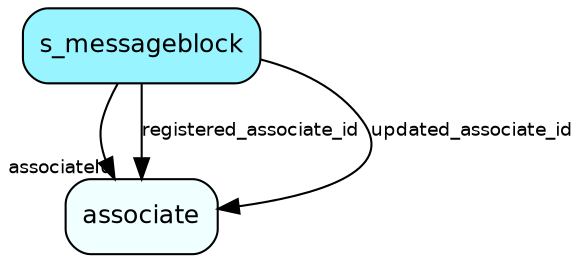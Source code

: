 digraph s_messageblock  {
node [shape = box style="rounded, filled" fontname = "Helvetica" fontsize = "12" ]
edge [fontname = "Helvetica" fontsize = "9"]

s_messageblock[fillcolor = "cadetblue1"]
associate[fillcolor = "azure1"]
s_messageblock -> associate [headlabel = "associateId"]
s_messageblock -> associate [label = "registered_associate_id"]
s_messageblock -> associate [label = "updated_associate_id"]
}

